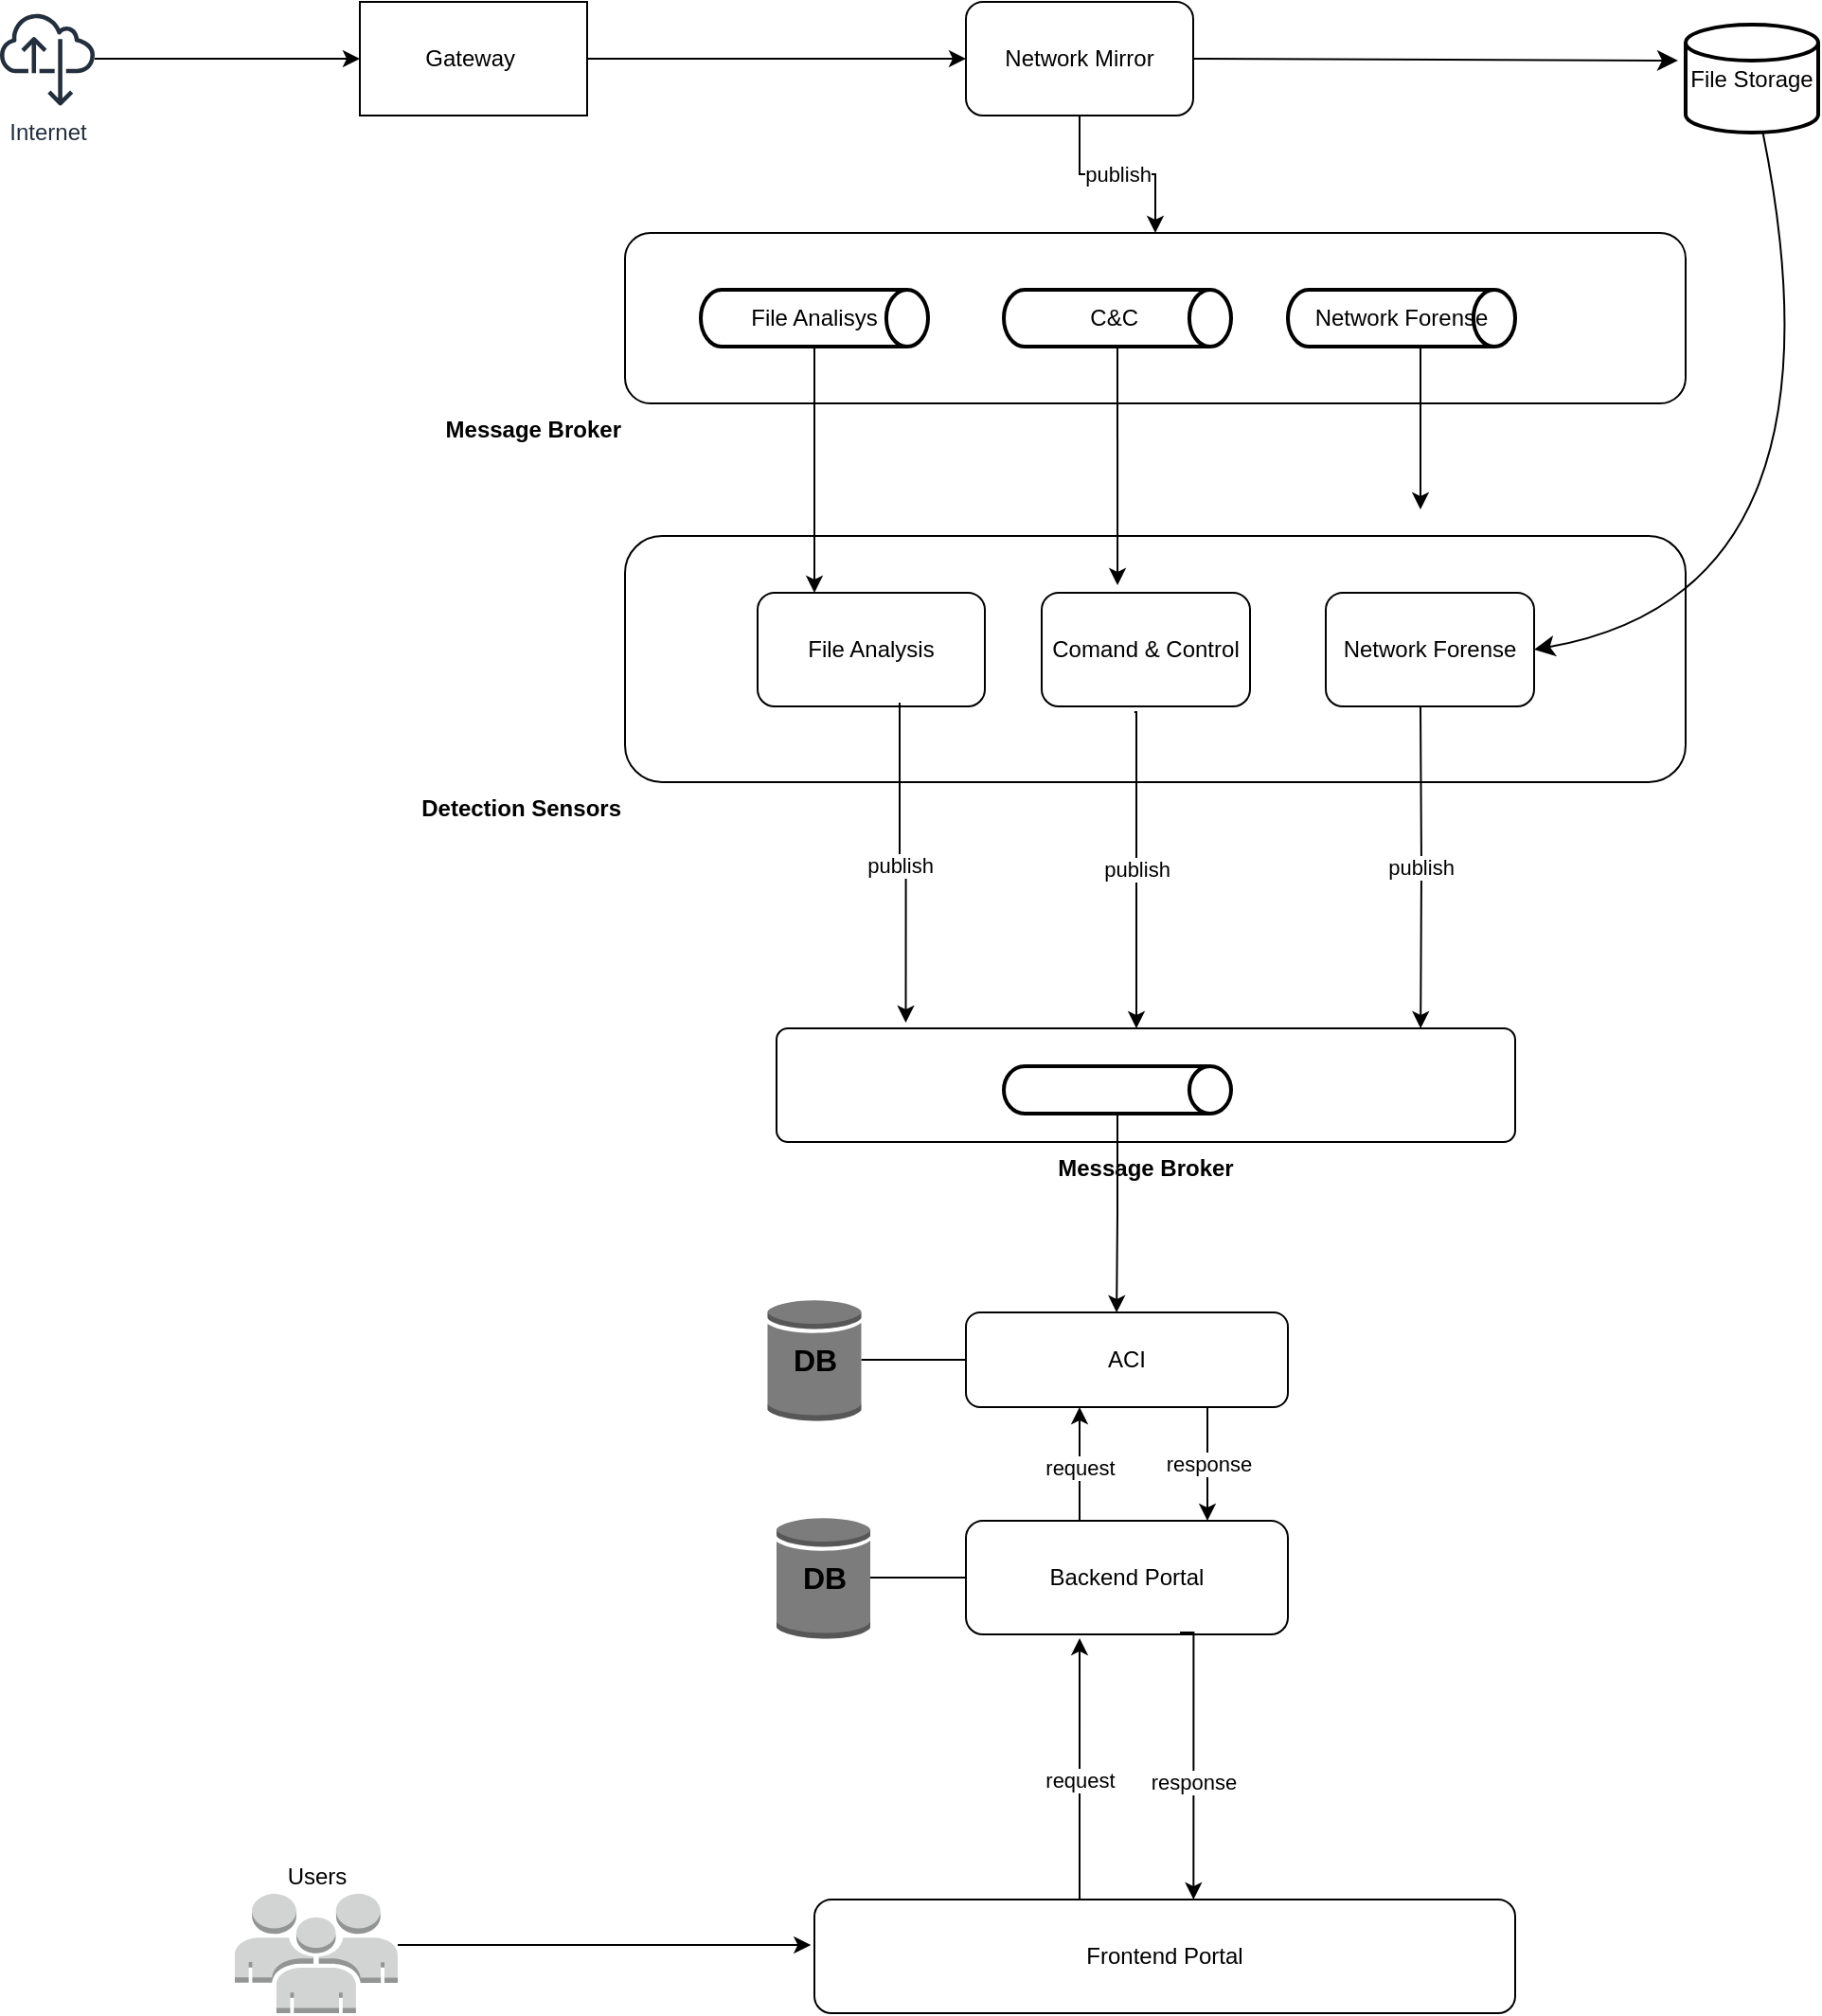 <mxfile version="26.1.1" pages="2">
  <diagram name="logical" id="a28eS1VH717H-jFmyvzE">
    <mxGraphModel dx="714" dy="424" grid="1" gridSize="10" guides="1" tooltips="1" connect="1" arrows="1" fold="1" page="1" pageScale="1" pageWidth="1654" pageHeight="1169" math="0" shadow="0">
      <root>
        <mxCell id="0" />
        <mxCell id="1" parent="0" />
        <mxCell id="hlD-h25UODXzc8JkNynH-4" style="edgeStyle=orthogonalEdgeStyle;rounded=0;orthogonalLoop=1;jettySize=auto;html=1;exitX=1;exitY=0.5;exitDx=0;exitDy=0;" parent="1" source="QOSQDGM2Vr5bahmL-OwR-1" target="QOSQDGM2Vr5bahmL-OwR-3" edge="1">
          <mxGeometry relative="1" as="geometry" />
        </mxCell>
        <mxCell id="QOSQDGM2Vr5bahmL-OwR-1" value="Gateway&amp;nbsp;" style="rounded=0;whiteSpace=wrap;html=1;" parent="1" vertex="1">
          <mxGeometry x="230" y="38" width="120" height="60" as="geometry" />
        </mxCell>
        <mxCell id="N1JyaEXGvSMu6KdcvLRS-1" style="edgeStyle=orthogonalEdgeStyle;rounded=0;orthogonalLoop=1;jettySize=auto;html=1;entryX=0;entryY=0.5;entryDx=0;entryDy=0;" parent="1" source="QOSQDGM2Vr5bahmL-OwR-2" target="QOSQDGM2Vr5bahmL-OwR-1" edge="1">
          <mxGeometry relative="1" as="geometry" />
        </mxCell>
        <mxCell id="QOSQDGM2Vr5bahmL-OwR-2" value="Internet" style="sketch=0;outlineConnect=0;fontColor=#232F3E;gradientColor=none;fillColor=#232F3D;strokeColor=none;dashed=0;verticalLabelPosition=bottom;verticalAlign=top;align=center;html=1;fontSize=12;fontStyle=0;aspect=fixed;pointerEvents=1;shape=mxgraph.aws4.internet_alt22;" parent="1" vertex="1">
          <mxGeometry x="40" y="43" width="50" height="50" as="geometry" />
        </mxCell>
        <mxCell id="hlD-h25UODXzc8JkNynH-5" value="publish" style="edgeStyle=orthogonalEdgeStyle;rounded=0;orthogonalLoop=1;jettySize=auto;html=1;exitX=0.5;exitY=1;exitDx=0;exitDy=0;" parent="1" source="QOSQDGM2Vr5bahmL-OwR-3" target="QOSQDGM2Vr5bahmL-OwR-8" edge="1">
          <mxGeometry relative="1" as="geometry" />
        </mxCell>
        <mxCell id="QOSQDGM2Vr5bahmL-OwR-3" value="Network Mirror" style="rounded=1;whiteSpace=wrap;html=1;" parent="1" vertex="1">
          <mxGeometry x="550" y="38" width="120" height="60" as="geometry" />
        </mxCell>
        <mxCell id="QOSQDGM2Vr5bahmL-OwR-8" value="Message Broker" style="rounded=1;whiteSpace=wrap;html=1;fillColor=none;labelPosition=left;verticalLabelPosition=bottom;align=right;verticalAlign=top;fontStyle=1;" parent="1" vertex="1">
          <mxGeometry x="370" y="160" width="560" height="90" as="geometry" />
        </mxCell>
        <mxCell id="QOSQDGM2Vr5bahmL-OwR-10" value="C&amp;amp;C&amp;nbsp;" style="strokeWidth=2;html=1;shape=mxgraph.flowchart.direct_data;whiteSpace=wrap;" parent="1" vertex="1">
          <mxGeometry x="570" y="190" width="120" height="30" as="geometry" />
        </mxCell>
        <mxCell id="QOSQDGM2Vr5bahmL-OwR-11" value="Network Forense" style="strokeWidth=2;html=1;shape=mxgraph.flowchart.direct_data;whiteSpace=wrap;" parent="1" vertex="1">
          <mxGeometry x="720" y="190" width="120" height="30" as="geometry" />
        </mxCell>
        <mxCell id="hlD-h25UODXzc8JkNynH-8" style="edgeStyle=orthogonalEdgeStyle;rounded=0;orthogonalLoop=1;jettySize=auto;html=1;exitX=0.5;exitY=1;exitDx=0;exitDy=0;exitPerimeter=0;entryX=0.25;entryY=0;entryDx=0;entryDy=0;" parent="1" source="QOSQDGM2Vr5bahmL-OwR-12" target="QOSQDGM2Vr5bahmL-OwR-18" edge="1">
          <mxGeometry relative="1" as="geometry" />
        </mxCell>
        <mxCell id="QOSQDGM2Vr5bahmL-OwR-12" value="File Analisys" style="strokeWidth=2;html=1;shape=mxgraph.flowchart.direct_data;whiteSpace=wrap;" parent="1" vertex="1">
          <mxGeometry x="410" y="190" width="120" height="30" as="geometry" />
        </mxCell>
        <mxCell id="QOSQDGM2Vr5bahmL-OwR-13" value="Users" style="outlineConnect=0;dashed=0;verticalLabelPosition=top;verticalAlign=bottom;align=center;shape=mxgraph.aws3.users;fillColor=#D2D3D3;gradientColor=none;html=1;labelPosition=center;" parent="1" vertex="1">
          <mxGeometry x="164" y="1037" width="86" height="63" as="geometry" />
        </mxCell>
        <mxCell id="QOSQDGM2Vr5bahmL-OwR-18" value="File Analysis" style="rounded=1;whiteSpace=wrap;html=1;fontStyle=0" parent="1" vertex="1">
          <mxGeometry x="440" y="350" width="120" height="60" as="geometry" />
        </mxCell>
        <mxCell id="QOSQDGM2Vr5bahmL-OwR-19" value="Comand &amp;amp; Control" style="rounded=1;whiteSpace=wrap;html=1;" parent="1" vertex="1">
          <mxGeometry x="590" y="350" width="110" height="60" as="geometry" />
        </mxCell>
        <mxCell id="QOSQDGM2Vr5bahmL-OwR-20" value="Network Forense" style="rounded=1;whiteSpace=wrap;html=1;" parent="1" vertex="1">
          <mxGeometry x="740" y="350" width="110" height="60" as="geometry" />
        </mxCell>
        <mxCell id="QOSQDGM2Vr5bahmL-OwR-23" value="&lt;b&gt;Message Broker&lt;/b&gt;" style="rounded=1;whiteSpace=wrap;html=1;fillColor=none;labelPosition=center;verticalLabelPosition=bottom;align=center;verticalAlign=top;arcSize=10;" parent="1" vertex="1">
          <mxGeometry x="450" y="580" width="390" height="60" as="geometry" />
        </mxCell>
        <mxCell id="QOSQDGM2Vr5bahmL-OwR-24" value="" style="strokeWidth=2;html=1;shape=mxgraph.flowchart.direct_data;whiteSpace=wrap;" parent="1" vertex="1">
          <mxGeometry x="570" y="600" width="120" height="25" as="geometry" />
        </mxCell>
        <mxCell id="QOSQDGM2Vr5bahmL-OwR-27" value="ACI" style="rounded=1;whiteSpace=wrap;html=1;" parent="1" vertex="1">
          <mxGeometry x="550" y="730" width="170" height="50" as="geometry" />
        </mxCell>
        <mxCell id="hlD-h25UODXzc8JkNynH-18" value="" style="edgeStyle=orthogonalEdgeStyle;rounded=0;orthogonalLoop=1;jettySize=auto;html=1;entryX=0.25;entryY=1;entryDx=0;entryDy=0;endArrow=none;startFill=1;startArrow=classic;" parent="1" edge="1">
          <mxGeometry relative="1" as="geometry">
            <Array as="points">
              <mxPoint x="677.5" y="780" />
            </Array>
            <mxPoint x="677.5" y="840" as="sourcePoint" />
            <mxPoint x="650" y="780" as="targetPoint" />
          </mxGeometry>
        </mxCell>
        <mxCell id="hlD-h25UODXzc8JkNynH-21" value="response" style="edgeLabel;html=1;align=center;verticalAlign=middle;resizable=0;points=[];" parent="hlD-h25UODXzc8JkNynH-18" vertex="1" connectable="0">
          <mxGeometry x="-0.451" relative="1" as="geometry">
            <mxPoint y="-6" as="offset" />
          </mxGeometry>
        </mxCell>
        <mxCell id="QOSQDGM2Vr5bahmL-OwR-28" value="Backend Portal" style="rounded=1;whiteSpace=wrap;html=1;" parent="1" vertex="1">
          <mxGeometry x="550" y="840" width="170" height="60" as="geometry" />
        </mxCell>
        <mxCell id="QOSQDGM2Vr5bahmL-OwR-36" value="publish" style="edgeStyle=orthogonalEdgeStyle;rounded=0;orthogonalLoop=1;jettySize=auto;html=1;exitX=0.445;exitY=1.05;exitDx=0;exitDy=0;exitPerimeter=0;" parent="1" source="QOSQDGM2Vr5bahmL-OwR-19" edge="1">
          <mxGeometry relative="1" as="geometry">
            <mxPoint x="640" y="580" as="targetPoint" />
            <Array as="points">
              <mxPoint x="640" y="413" />
            </Array>
            <mxPoint x="690" y="450" as="sourcePoint" />
          </mxGeometry>
        </mxCell>
        <mxCell id="QOSQDGM2Vr5bahmL-OwR-37" value="publish" style="edgeStyle=orthogonalEdgeStyle;rounded=0;orthogonalLoop=1;jettySize=auto;html=1;exitX=0.625;exitY=0.967;exitDx=0;exitDy=0;entryX=0.175;entryY=-0.05;entryDx=0;entryDy=0;entryPerimeter=0;exitPerimeter=0;" parent="1" source="QOSQDGM2Vr5bahmL-OwR-18" target="QOSQDGM2Vr5bahmL-OwR-23" edge="1">
          <mxGeometry relative="1" as="geometry">
            <mxPoint x="520" y="370" as="sourcePoint" />
            <mxPoint x="520" y="529.98" as="targetPoint" />
          </mxGeometry>
        </mxCell>
        <mxCell id="QOSQDGM2Vr5bahmL-OwR-38" value="publish" style="edgeStyle=orthogonalEdgeStyle;rounded=0;orthogonalLoop=1;jettySize=auto;html=1;entryX=0.872;entryY=0;entryDx=0;entryDy=0;entryPerimeter=0;" parent="1" target="QOSQDGM2Vr5bahmL-OwR-23" edge="1">
          <mxGeometry relative="1" as="geometry">
            <mxPoint x="790" y="410" as="sourcePoint" />
            <mxPoint x="790.26" y="558.02" as="targetPoint" />
          </mxGeometry>
        </mxCell>
        <mxCell id="hlD-h25UODXzc8JkNynH-9" style="edgeStyle=orthogonalEdgeStyle;rounded=0;orthogonalLoop=1;jettySize=auto;html=1;exitX=0.5;exitY=1;exitDx=0;exitDy=0;exitPerimeter=0;entryX=0.364;entryY=-0.067;entryDx=0;entryDy=0;entryPerimeter=0;" parent="1" source="QOSQDGM2Vr5bahmL-OwR-10" target="QOSQDGM2Vr5bahmL-OwR-19" edge="1">
          <mxGeometry relative="1" as="geometry" />
        </mxCell>
        <mxCell id="hlD-h25UODXzc8JkNynH-13" style="edgeStyle=orthogonalEdgeStyle;rounded=0;orthogonalLoop=1;jettySize=auto;html=1;entryX=0.468;entryY=0;entryDx=0;entryDy=0;entryPerimeter=0;" parent="1" source="QOSQDGM2Vr5bahmL-OwR-24" target="QOSQDGM2Vr5bahmL-OwR-27" edge="1">
          <mxGeometry relative="1" as="geometry" />
        </mxCell>
        <mxCell id="hlD-h25UODXzc8JkNynH-16" style="edgeStyle=orthogonalEdgeStyle;rounded=0;orthogonalLoop=1;jettySize=auto;html=1;entryX=0;entryY=0.5;entryDx=0;entryDy=0;endArrow=none;startFill=0;" parent="1" source="hlD-h25UODXzc8JkNynH-14" target="QOSQDGM2Vr5bahmL-OwR-27" edge="1">
          <mxGeometry relative="1" as="geometry" />
        </mxCell>
        <mxCell id="hlD-h25UODXzc8JkNynH-14" value="DB" style="outlineConnect=0;dashed=0;verticalLabelPosition=middle;verticalAlign=middle;align=center;html=1;shape=mxgraph.aws3.generic_database;fillColor=#7D7C7C;gradientColor=none;fontSize=16;fontStyle=1;labelPosition=center;" parent="1" vertex="1">
          <mxGeometry x="445.25" y="722.75" width="49.5" height="64.5" as="geometry" />
        </mxCell>
        <mxCell id="hlD-h25UODXzc8JkNynH-17" value="" style="edgeStyle=orthogonalEdgeStyle;rounded=0;orthogonalLoop=1;jettySize=auto;html=1;" parent="1" source="QOSQDGM2Vr5bahmL-OwR-28" target="QOSQDGM2Vr5bahmL-OwR-27" edge="1">
          <mxGeometry relative="1" as="geometry">
            <Array as="points">
              <mxPoint x="610" y="820" />
              <mxPoint x="610" y="820" />
            </Array>
          </mxGeometry>
        </mxCell>
        <mxCell id="hlD-h25UODXzc8JkNynH-22" value="request" style="edgeLabel;html=1;align=center;verticalAlign=middle;resizable=0;points=[];" parent="hlD-h25UODXzc8JkNynH-17" vertex="1" connectable="0">
          <mxGeometry x="-0.067" relative="1" as="geometry">
            <mxPoint as="offset" />
          </mxGeometry>
        </mxCell>
        <mxCell id="hlD-h25UODXzc8JkNynH-23" style="edgeStyle=orthogonalEdgeStyle;rounded=0;orthogonalLoop=1;jettySize=auto;html=1;entryX=-0.005;entryY=0.4;entryDx=0;entryDy=0;entryPerimeter=0;" parent="1" source="QOSQDGM2Vr5bahmL-OwR-13" target="QOSQDGM2Vr5bahmL-OwR-30" edge="1">
          <mxGeometry relative="1" as="geometry">
            <Array as="points">
              <mxPoint x="310" y="1064" />
              <mxPoint x="310" y="1064" />
            </Array>
          </mxGeometry>
        </mxCell>
        <mxCell id="N1JyaEXGvSMu6KdcvLRS-2" style="edgeStyle=orthogonalEdgeStyle;rounded=0;orthogonalLoop=1;jettySize=auto;html=1;endArrow=none;startFill=0;entryX=0;entryY=0.5;entryDx=0;entryDy=0;" parent="1" source="N1JyaEXGvSMu6KdcvLRS-3" target="QOSQDGM2Vr5bahmL-OwR-28" edge="1">
          <mxGeometry relative="1" as="geometry">
            <mxPoint x="540" y="860" as="targetPoint" />
          </mxGeometry>
        </mxCell>
        <mxCell id="N1JyaEXGvSMu6KdcvLRS-3" value="DB" style="outlineConnect=0;dashed=0;verticalLabelPosition=middle;verticalAlign=middle;align=center;html=1;shape=mxgraph.aws3.generic_database;fillColor=#7D7C7C;gradientColor=none;labelPosition=center;fontSize=16;fontStyle=1" parent="1" vertex="1">
          <mxGeometry x="450" y="837.75" width="49.5" height="64.5" as="geometry" />
        </mxCell>
        <mxCell id="N1JyaEXGvSMu6KdcvLRS-4" style="edgeStyle=orthogonalEdgeStyle;rounded=0;orthogonalLoop=1;jettySize=auto;html=1;exitX=0.5;exitY=1;exitDx=0;exitDy=0;exitPerimeter=0;entryX=0.364;entryY=-0.067;entryDx=0;entryDy=0;entryPerimeter=0;" parent="1" edge="1">
          <mxGeometry relative="1" as="geometry">
            <mxPoint x="790" y="220" as="sourcePoint" />
            <mxPoint x="790" y="306" as="targetPoint" />
          </mxGeometry>
        </mxCell>
        <mxCell id="N1JyaEXGvSMu6KdcvLRS-5" value="" style="edgeStyle=orthogonalEdgeStyle;rounded=0;orthogonalLoop=1;jettySize=auto;html=1;" parent="1" target="QOSQDGM2Vr5bahmL-OwR-30" edge="1">
          <mxGeometry relative="1" as="geometry">
            <mxPoint x="610" y="1040" as="sourcePoint" />
            <mxPoint x="607.5" y="990" as="targetPoint" />
            <Array as="points">
              <mxPoint x="607.5" y="1050" />
              <mxPoint x="607.5" y="1001" />
            </Array>
          </mxGeometry>
        </mxCell>
        <mxCell id="QOSQDGM2Vr5bahmL-OwR-30" value="Frontend Portal" style="rounded=1;whiteSpace=wrap;html=1;" parent="1" vertex="1">
          <mxGeometry x="470" y="1040" width="370" height="60" as="geometry" />
        </mxCell>
        <mxCell id="N1JyaEXGvSMu6KdcvLRS-6" style="edgeStyle=orthogonalEdgeStyle;rounded=0;orthogonalLoop=1;jettySize=auto;html=1;entryX=0.353;entryY=1.033;entryDx=0;entryDy=0;entryPerimeter=0;" parent="1" source="QOSQDGM2Vr5bahmL-OwR-30" target="QOSQDGM2Vr5bahmL-OwR-28" edge="1">
          <mxGeometry relative="1" as="geometry">
            <Array as="points">
              <mxPoint x="610" y="1000" />
              <mxPoint x="610" y="1000" />
            </Array>
            <mxPoint x="609.625" y="993.84" as="targetPoint" />
          </mxGeometry>
        </mxCell>
        <mxCell id="N1JyaEXGvSMu6KdcvLRS-9" value="request" style="edgeLabel;html=1;align=center;verticalAlign=middle;resizable=0;points=[];" parent="N1JyaEXGvSMu6KdcvLRS-6" vertex="1" connectable="0">
          <mxGeometry x="-0.09" relative="1" as="geometry">
            <mxPoint as="offset" />
          </mxGeometry>
        </mxCell>
        <mxCell id="N1JyaEXGvSMu6KdcvLRS-8" style="edgeStyle=orthogonalEdgeStyle;rounded=0;orthogonalLoop=1;jettySize=auto;html=1;entryX=0.541;entryY=0;entryDx=0;entryDy=0;entryPerimeter=0;exitX=0.665;exitY=0.983;exitDx=0;exitDy=0;exitPerimeter=0;" parent="1" source="QOSQDGM2Vr5bahmL-OwR-28" target="QOSQDGM2Vr5bahmL-OwR-30" edge="1">
          <mxGeometry relative="1" as="geometry">
            <Array as="points">
              <mxPoint x="670" y="899" />
            </Array>
            <mxPoint x="670" y="990" as="sourcePoint" />
          </mxGeometry>
        </mxCell>
        <mxCell id="N1JyaEXGvSMu6KdcvLRS-10" value="response" style="edgeLabel;html=1;align=center;verticalAlign=middle;resizable=0;points=[];" parent="N1JyaEXGvSMu6KdcvLRS-8" vertex="1" connectable="0">
          <mxGeometry x="0.16" relative="1" as="geometry">
            <mxPoint as="offset" />
          </mxGeometry>
        </mxCell>
        <mxCell id="CgOhIB995XVI0FI_Uq9t-4" style="edgeStyle=none;curved=1;rounded=0;orthogonalLoop=1;jettySize=auto;html=1;entryX=1;entryY=0.5;entryDx=0;entryDy=0;fontSize=12;startSize=8;endSize=8;" parent="1" source="CgOhIB995XVI0FI_Uq9t-2" target="QOSQDGM2Vr5bahmL-OwR-20" edge="1">
          <mxGeometry relative="1" as="geometry">
            <Array as="points">
              <mxPoint x="1020" y="350" />
            </Array>
          </mxGeometry>
        </mxCell>
        <mxCell id="CgOhIB995XVI0FI_Uq9t-2" value="File Storage" style="strokeWidth=2;html=1;shape=mxgraph.flowchart.database;whiteSpace=wrap;" parent="1" vertex="1">
          <mxGeometry x="930" y="50" width="70" height="57" as="geometry" />
        </mxCell>
        <mxCell id="CgOhIB995XVI0FI_Uq9t-3" style="edgeStyle=none;curved=1;rounded=0;orthogonalLoop=1;jettySize=auto;html=1;exitX=1;exitY=0.5;exitDx=0;exitDy=0;entryX=-0.057;entryY=0.333;entryDx=0;entryDy=0;entryPerimeter=0;fontSize=12;startSize=8;endSize=8;" parent="1" source="QOSQDGM2Vr5bahmL-OwR-3" target="CgOhIB995XVI0FI_Uq9t-2" edge="1">
          <mxGeometry relative="1" as="geometry" />
        </mxCell>
        <mxCell id="2Xc4dj0dTMiZn6rH0uHL-1" value="Detection Sensors" style="rounded=1;whiteSpace=wrap;html=1;fillColor=none;labelPosition=left;verticalLabelPosition=bottom;align=right;verticalAlign=top;fontStyle=1;" parent="1" vertex="1">
          <mxGeometry x="370" y="320" width="560" height="130" as="geometry" />
        </mxCell>
      </root>
    </mxGraphModel>
  </diagram>
  <diagram id="Z7bgDDkQMDf8QLlb8JFn" name="physical">
    <mxGraphModel dx="2597" dy="1744" grid="0" gridSize="10" guides="1" tooltips="1" connect="1" arrows="1" fold="1" page="0" pageScale="1" pageWidth="1654" pageHeight="1169" math="0" shadow="0">
      <root>
        <mxCell id="0" />
        <mxCell id="1" parent="0" />
        <mxCell id="FTCP2H_QkPKJNNPyXK-4-40" value="" style="rounded=1;arcSize=10;dashed=1;strokeColor=#F59D56;fillColor=none;gradientColor=none;dashPattern=8 4;strokeWidth=2;" parent="1" vertex="1">
          <mxGeometry x="448" y="-190" width="126" height="122" as="geometry" />
        </mxCell>
        <mxCell id="bMrcSnrjAP0GC5gMyjKL-6" style="edgeStyle=none;curved=1;rounded=0;orthogonalLoop=1;jettySize=auto;html=1;fontSize=12;startSize=8;endSize=8;" edge="1" parent="1" source="FTCP2H_QkPKJNNPyXK-4-2" target="bMrcSnrjAP0GC5gMyjKL-4">
          <mxGeometry relative="1" as="geometry">
            <mxPoint x="-515" y="-231" as="targetPoint" />
          </mxGeometry>
        </mxCell>
        <mxCell id="FTCP2H_QkPKJNNPyXK-4-2" value="code commit" style="outlineConnect=0;dashed=0;verticalLabelPosition=bottom;verticalAlign=top;align=center;html=1;shape=mxgraph.aws3.codecommit;fillColor=#fa6800;fontColor=#000000;strokeColor=#C73500;fontStyle=0" parent="1" vertex="1">
          <mxGeometry x="-556.25" y="-197" width="76.5" height="93" as="geometry" />
        </mxCell>
        <mxCell id="FTCP2H_QkPKJNNPyXK-4-3" value="" style="outlineConnect=0;dashed=0;verticalLabelPosition=bottom;verticalAlign=top;align=center;html=1;shape=mxgraph.aws3.codepipeline;fillColor=#759C3E;gradientColor=none;" parent="1" vertex="1">
          <mxGeometry x="-1257" y="1248" width="67.5" height="81" as="geometry" />
        </mxCell>
        <mxCell id="bbQqTJrQ85McDsHy6vod-8" style="edgeStyle=none;curved=1;rounded=0;orthogonalLoop=1;jettySize=auto;html=1;exitX=1;exitY=0.25;exitDx=0;exitDy=0;fontSize=12;startSize=8;endSize=8;entryX=0.018;entryY=0.464;entryDx=0;entryDy=0;entryPerimeter=0;" parent="1" target="FTCP2H_QkPKJNNPyXK-4-43" edge="1">
          <mxGeometry relative="1" as="geometry">
            <mxPoint x="187" y="-504" as="targetPoint" />
            <mxPoint x="25" y="-504" as="sourcePoint" />
          </mxGeometry>
        </mxCell>
        <mxCell id="FTCP2H_QkPKJNNPyXK-4-14" value="Auto Scaling group" style="points=[[0,0],[0.25,0],[0.5,0],[0.75,0],[1,0],[1,0.25],[1,0.5],[1,0.75],[1,1],[0.75,1],[0.5,1],[0.25,1],[0,1],[0,0.75],[0,0.5],[0,0.25]];outlineConnect=0;gradientColor=none;html=1;whiteSpace=wrap;fontSize=10;fontStyle=0;container=1;pointerEvents=0;collapsible=0;recursiveResize=0;shape=mxgraph.aws4.groupCenter;grIcon=mxgraph.aws4.group_auto_scaling_group;grStroke=1;strokeColor=#D86613;fillColor=none;verticalAlign=top;align=center;fontColor=#D86613;dashed=1;spacingTop=25;" parent="1" vertex="1">
          <mxGeometry x="-128" y="-556" width="177" height="152" as="geometry" />
        </mxCell>
        <mxCell id="bMrcSnrjAP0GC5gMyjKL-18" value="EC2 C&amp;amp;C Sensor" style="points=[[0,0],[0.25,0],[0.5,0],[0.75,0],[1,0],[1,0.25],[1,0.5],[1,0.75],[1,1],[0.75,1],[0.5,1],[0.25,1],[0,1],[0,0.75],[0,0.5],[0,0.25]];outlineConnect=0;gradientColor=none;html=1;whiteSpace=wrap;fontSize=9;fontStyle=1;container=1;pointerEvents=0;collapsible=0;recursiveResize=0;shape=mxgraph.aws4.group;grIcon=mxgraph.aws4.group_ec2_instance_contents;strokeColor=#D86613;fillColor=none;verticalAlign=top;align=left;spacingLeft=30;fontColor=#D86613;dashed=0;" vertex="1" parent="FTCP2H_QkPKJNNPyXK-4-14">
          <mxGeometry x="28" y="51" width="127.25" height="89" as="geometry" />
        </mxCell>
        <mxCell id="bMrcSnrjAP0GC5gMyjKL-19" value="" style="sketch=0;points=[[0,0,0],[0.25,0,0],[0.5,0,0],[0.75,0,0],[1,0,0],[0,1,0],[0.25,1,0],[0.5,1,0],[0.75,1,0],[1,1,0],[0,0.25,0],[0,0.5,0],[0,0.75,0],[1,0.25,0],[1,0.5,0],[1,0.75,0]];outlineConnect=0;fontColor=#232F3E;fillColor=#ED7100;strokeColor=#ffffff;dashed=0;verticalLabelPosition=bottom;verticalAlign=top;align=center;html=1;fontSize=12;fontStyle=0;shape=mxgraph.aws4.resourceIcon;resIcon=mxgraph.aws4.ec2;direction=south;" vertex="1" parent="bMrcSnrjAP0GC5gMyjKL-18">
          <mxGeometry x="76" y="49.5" width="34" height="24" as="geometry" />
        </mxCell>
        <mxCell id="bMrcSnrjAP0GC5gMyjKL-20" value="Container" style="sketch=0;outlineConnect=0;fontColor=#FF8000;gradientColor=none;fillColor=#ED7100;strokeColor=none;dashed=0;verticalLabelPosition=bottom;verticalAlign=top;align=center;html=1;fontSize=10;fontStyle=1;pointerEvents=1;shape=mxgraph.aws4.container_2;aspect=fixed;" vertex="1" parent="bMrcSnrjAP0GC5gMyjKL-18">
          <mxGeometry x="26" y="50.5" width="35.61" height="23" as="geometry" />
        </mxCell>
        <mxCell id="FTCP2H_QkPKJNNPyXK-4-26" value="Auto Scaling group" style="points=[[0,0],[0.25,0],[0.5,0],[0.75,0],[1,0],[1,0.25],[1,0.5],[1,0.75],[1,1],[0.75,1],[0.5,1],[0.25,1],[0,1],[0,0.75],[0,0.5],[0,0.25]];outlineConnect=0;gradientColor=none;html=1;whiteSpace=wrap;fontSize=10;fontStyle=0;container=1;pointerEvents=0;collapsible=0;recursiveResize=0;shape=mxgraph.aws4.groupCenter;grIcon=mxgraph.aws4.group_auto_scaling_group;grStroke=1;strokeColor=#D86613;fillColor=none;verticalAlign=top;align=center;fontColor=#D86613;dashed=1;spacingTop=25;" parent="1" vertex="1">
          <mxGeometry x="-128" y="-386" width="153" height="152" as="geometry" />
        </mxCell>
        <mxCell id="FTCP2H_QkPKJNNPyXK-4-27" value="EC2 Network Forensics Sensor" style="points=[[0,0],[0.25,0],[0.5,0],[0.75,0],[1,0],[1,0.25],[1,0.5],[1,0.75],[1,1],[0.75,1],[0.5,1],[0.25,1],[0,1],[0,0.75],[0,0.5],[0,0.25]];outlineConnect=0;gradientColor=none;html=1;whiteSpace=wrap;fontSize=9;fontStyle=1;container=1;pointerEvents=0;collapsible=0;recursiveResize=0;shape=mxgraph.aws4.group;grIcon=mxgraph.aws4.group_ec2_instance_contents;strokeColor=#D86613;fillColor=none;verticalAlign=top;align=left;spacingLeft=30;fontColor=#D86613;dashed=0;" parent="FTCP2H_QkPKJNNPyXK-4-26" vertex="1">
          <mxGeometry x="15" y="52" width="127.25" height="89" as="geometry" />
        </mxCell>
        <mxCell id="FTCP2H_QkPKJNNPyXK-4-28" value="" style="sketch=0;points=[[0,0,0],[0.25,0,0],[0.5,0,0],[0.75,0,0],[1,0,0],[0,1,0],[0.25,1,0],[0.5,1,0],[0.75,1,0],[1,1,0],[0,0.25,0],[0,0.5,0],[0,0.75,0],[1,0.25,0],[1,0.5,0],[1,0.75,0]];outlineConnect=0;fontColor=#232F3E;fillColor=#ED7100;strokeColor=#ffffff;dashed=0;verticalLabelPosition=bottom;verticalAlign=top;align=center;html=1;fontSize=12;fontStyle=0;shape=mxgraph.aws4.resourceIcon;resIcon=mxgraph.aws4.ec2;direction=south;" parent="FTCP2H_QkPKJNNPyXK-4-27" vertex="1">
          <mxGeometry x="79.25" y="33" width="34" height="24" as="geometry" />
        </mxCell>
        <mxCell id="FTCP2H_QkPKJNNPyXK-4-29" value="" style="sketch=0;outlineConnect=0;fontColor=#232F3E;gradientColor=none;fillColor=#ED7100;strokeColor=none;dashed=0;verticalLabelPosition=bottom;verticalAlign=top;align=center;html=1;fontSize=12;fontStyle=0;pointerEvents=1;shape=mxgraph.aws4.container_2;aspect=fixed;" parent="FTCP2H_QkPKJNNPyXK-4-27" vertex="1">
          <mxGeometry x="27.25" y="33" width="35.61" height="23" as="geometry" />
        </mxCell>
        <mxCell id="bbQqTJrQ85McDsHy6vod-7" style="edgeStyle=none;curved=0;rounded=0;orthogonalLoop=1;jettySize=auto;html=1;exitX=1.007;exitY=0.697;exitDx=0;exitDy=0;fontSize=12;startSize=8;endSize=8;exitPerimeter=0;entryX=0.184;entryY=0.042;entryDx=0;entryDy=0;entryPerimeter=0;" parent="1" source="FTCP2H_QkPKJNNPyXK-4-30" target="FTCP2H_QkPKJNNPyXK-4-43" edge="1">
          <mxGeometry relative="1" as="geometry">
            <mxPoint x="170" y="-582" as="targetPoint" />
            <Array as="points">
              <mxPoint x="206" y="-626" />
            </Array>
          </mxGeometry>
        </mxCell>
        <mxCell id="FTCP2H_QkPKJNNPyXK-4-30" value="Auto Scaling group" style="points=[[0,0],[0.25,0],[0.5,0],[0.75,0],[1,0],[1,0.25],[1,0.5],[1,0.75],[1,1],[0.75,1],[0.5,1],[0.25,1],[0,1],[0,0.75],[0,0.5],[0,0.25]];outlineConnect=0;gradientColor=none;html=1;whiteSpace=wrap;fontSize=10;fontStyle=0;container=1;pointerEvents=0;collapsible=0;recursiveResize=0;shape=mxgraph.aws4.groupCenter;grIcon=mxgraph.aws4.group_auto_scaling_group;grStroke=1;strokeColor=#D86613;fillColor=none;verticalAlign=top;align=center;fontColor=#D86613;dashed=1;spacingTop=25;" parent="1" vertex="1">
          <mxGeometry x="-128" y="-734" width="177" height="152" as="geometry" />
        </mxCell>
        <mxCell id="FTCP2H_QkPKJNNPyXK-4-31" value="EC2 File Analysis Sensor" style="points=[[0,0],[0.25,0],[0.5,0],[0.75,0],[1,0],[1,0.25],[1,0.5],[1,0.75],[1,1],[0.75,1],[0.5,1],[0.25,1],[0,1],[0,0.75],[0,0.5],[0,0.25]];outlineConnect=0;gradientColor=none;html=1;whiteSpace=wrap;fontSize=9;fontStyle=1;container=1;pointerEvents=0;collapsible=0;recursiveResize=0;shape=mxgraph.aws4.group;grIcon=mxgraph.aws4.group_ec2_instance_contents;strokeColor=#D86613;fillColor=none;verticalAlign=top;align=left;spacingLeft=30;fontColor=#D86613;dashed=0;" parent="FTCP2H_QkPKJNNPyXK-4-30" vertex="1">
          <mxGeometry x="5" y="52" width="168" height="92" as="geometry" />
        </mxCell>
        <mxCell id="FTCP2H_QkPKJNNPyXK-4-32" value="" style="sketch=0;points=[[0,0,0],[0.25,0,0],[0.5,0,0],[0.75,0,0],[1,0,0],[0,1,0],[0.25,1,0],[0.5,1,0],[0.75,1,0],[1,1,0],[0,0.25,0],[0,0.5,0],[0,0.75,0],[1,0.25,0],[1,0.5,0],[1,0.75,0]];outlineConnect=0;fontColor=#232F3E;fillColor=#ED7100;strokeColor=#ffffff;dashed=0;verticalLabelPosition=bottom;verticalAlign=top;align=center;html=1;fontSize=12;fontStyle=0;shape=mxgraph.aws4.resourceIcon;resIcon=mxgraph.aws4.ec2;direction=south;" parent="FTCP2H_QkPKJNNPyXK-4-31" vertex="1">
          <mxGeometry x="79.25" y="33" width="34" height="24" as="geometry" />
        </mxCell>
        <mxCell id="FTCP2H_QkPKJNNPyXK-4-33" value="" style="sketch=0;outlineConnect=0;fontColor=#232F3E;gradientColor=none;fillColor=#ED7100;strokeColor=none;dashed=0;verticalLabelPosition=bottom;verticalAlign=top;align=center;html=1;fontSize=12;fontStyle=0;pointerEvents=1;shape=mxgraph.aws4.container_2;aspect=fixed;" parent="FTCP2H_QkPKJNNPyXK-4-31" vertex="1">
          <mxGeometry x="27.25" y="33" width="35.61" height="23" as="geometry" />
        </mxCell>
        <mxCell id="FTCP2H_QkPKJNNPyXK-4-36" value="" style="sketch=0;outlineConnect=0;fillColor=#fa6800;strokeColor=#C73500;dashed=0;verticalLabelPosition=bottom;verticalAlign=top;align=center;html=1;fontSize=12;fontStyle=0;aspect=fixed;pointerEvents=1;shape=mxgraph.aws4.rds_postgresql_instance;fontColor=#000000;" parent="1" vertex="1">
          <mxGeometry x="472" y="-173" width="78" height="78" as="geometry" />
        </mxCell>
        <mxCell id="bbQqTJrQ85McDsHy6vod-6" style="edgeStyle=none;curved=0;rounded=0;orthogonalLoop=1;jettySize=auto;html=1;fontSize=12;startSize=8;endSize=8;" parent="1" target="FTCP2H_QkPKJNNPyXK-4-30" edge="1">
          <mxGeometry relative="1" as="geometry">
            <mxPoint x="67" y="-675" as="targetPoint" />
            <mxPoint x="220" y="-538" as="sourcePoint" />
            <Array as="points">
              <mxPoint x="220" y="-658" />
            </Array>
          </mxGeometry>
        </mxCell>
        <mxCell id="bbQqTJrQ85McDsHy6vod-9" style="edgeStyle=none;curved=1;rounded=0;orthogonalLoop=1;jettySize=auto;html=1;fontSize=12;startSize=8;endSize=8;exitX=0.005;exitY=0.769;exitDx=0;exitDy=0;exitPerimeter=0;" parent="1" source="FTCP2H_QkPKJNNPyXK-4-43" target="FTCP2H_QkPKJNNPyXK-4-14" edge="1">
          <mxGeometry relative="1" as="geometry">
            <mxPoint x="194" y="-474" as="sourcePoint" />
            <mxPoint x="33" y="-480" as="targetPoint" />
          </mxGeometry>
        </mxCell>
        <mxCell id="bbQqTJrQ85McDsHy6vod-10" style="edgeStyle=none;curved=0;rounded=0;orthogonalLoop=1;jettySize=auto;html=1;fontSize=12;startSize=8;endSize=8;" parent="1" source="FTCP2H_QkPKJNNPyXK-4-43" edge="1">
          <mxGeometry relative="1" as="geometry">
            <mxPoint x="31" y="-329" as="targetPoint" />
            <mxPoint x="217" y="-458" as="sourcePoint" />
            <Array as="points">
              <mxPoint x="231" y="-329" />
            </Array>
          </mxGeometry>
        </mxCell>
        <mxCell id="FTCP2H_QkPKJNNPyXK-4-43" value="" style="sketch=0;outlineConnect=0;fontColor=#232F3E;gradientColor=none;fillColor=#E7157B;strokeColor=none;dashed=0;verticalLabelPosition=bottom;verticalAlign=top;align=center;html=1;fontSize=12;fontStyle=0;aspect=fixed;pointerEvents=1;shape=mxgraph.aws4.mq_broker;" parent="1" vertex="1">
          <mxGeometry x="191.63" y="-533" width="78" height="69" as="geometry" />
        </mxCell>
        <mxCell id="FTCP2H_QkPKJNNPyXK-4-44" value="Amazon S3" style="sketch=0;outlineConnect=0;fontColor=#FF8000;gradientColor=none;strokeColor=#ffffff;fillColor=#FF8000;dashed=0;verticalLabelPosition=middle;verticalAlign=bottom;align=center;html=1;whiteSpace=wrap;fontSize=12;fontStyle=1;spacing=3;shape=mxgraph.aws4.productIcon;prIcon=mxgraph.aws4.s3;" parent="1" vertex="1">
          <mxGeometry x="494" y="-928.5" width="80" height="100" as="geometry" />
        </mxCell>
        <mxCell id="bMrcSnrjAP0GC5gMyjKL-9" style="edgeStyle=none;curved=1;rounded=0;orthogonalLoop=1;jettySize=auto;html=1;fontSize=12;startSize=8;endSize=8;entryX=0.5;entryY=1;entryDx=0;entryDy=0;entryPerimeter=0;" edge="1" parent="1" source="FTCP2H_QkPKJNNPyXK-4-47" target="FTCP2H_QkPKJNNPyXK-4-48">
          <mxGeometry relative="1" as="geometry">
            <mxPoint x="-687" y="-450" as="targetPoint" />
          </mxGeometry>
        </mxCell>
        <mxCell id="bMrcSnrjAP0GC5gMyjKL-16" style="edgeStyle=none;curved=1;rounded=0;orthogonalLoop=1;jettySize=auto;html=1;fontSize=12;startSize=8;endSize=8;dashed=1;" edge="1" parent="1" source="FTCP2H_QkPKJNNPyXK-4-47" target="bMrcSnrjAP0GC5gMyjKL-20">
          <mxGeometry relative="1" as="geometry">
            <mxPoint x="-343" y="-445.268" as="targetPoint" />
          </mxGeometry>
        </mxCell>
        <mxCell id="FTCP2H_QkPKJNNPyXK-4-47" value="Amazon ECS" style="sketch=0;outlineConnect=0;fontColor=#FF8000;gradientColor=none;strokeColor=#ffffff;fillColor=#FF8000;dashed=0;verticalLabelPosition=middle;verticalAlign=middle;align=right;html=1;whiteSpace=wrap;fontSize=12;fontStyle=1;spacing=3;shape=mxgraph.aws4.productIcon;prIcon=mxgraph.aws4.ecs;labelPosition=left;" parent="1" vertex="1">
          <mxGeometry x="-556.25" y="-496" width="80" height="100" as="geometry" />
        </mxCell>
        <mxCell id="FTCP2H_QkPKJNNPyXK-4-48" value="Amazon ECR" style="outlineConnect=0;dashed=0;verticalLabelPosition=middle;verticalAlign=middle;align=left;html=1;shape=mxgraph.aws3.ecr;fillColor=#F58534;gradientColor=none;fontColor=#FF8000;fontStyle=1;fontSize=14;labelPosition=right;" parent="1" vertex="1">
          <mxGeometry x="-551.5" y="-688" width="69" height="72" as="geometry" />
        </mxCell>
        <mxCell id="bbQqTJrQ85McDsHy6vod-13" style="edgeStyle=none;curved=1;rounded=0;orthogonalLoop=1;jettySize=auto;html=1;exitX=1;exitY=0.5;exitDx=0;exitDy=0;entryX=0;entryY=0.5;entryDx=0;entryDy=0;fontSize=12;startSize=8;endSize=8;" parent="1" source="FTCP2H_QkPKJNNPyXK-4-49" target="FTCP2H_QkPKJNNPyXK-4-40" edge="1">
          <mxGeometry relative="1" as="geometry" />
        </mxCell>
        <mxCell id="bbQqTJrQ85McDsHy6vod-19" style="edgeStyle=none;curved=1;rounded=0;orthogonalLoop=1;jettySize=auto;html=1;exitX=0.25;exitY=1;exitDx=0;exitDy=0;entryX=0.25;entryY=0;entryDx=0;entryDy=0;fontSize=12;startSize=8;endSize=8;" parent="1" source="FTCP2H_QkPKJNNPyXK-4-49" target="FTCP2H_QkPKJNNPyXK-4-58" edge="1">
          <mxGeometry relative="1" as="geometry" />
        </mxCell>
        <mxCell id="FTCP2H_QkPKJNNPyXK-4-49" value="Auto Scaling group" style="points=[[0,0],[0.25,0],[0.5,0],[0.75,0],[1,0],[1,0.25],[1,0.5],[1,0.75],[1,1],[0.75,1],[0.5,1],[0.25,1],[0,1],[0,0.75],[0,0.5],[0,0.25]];outlineConnect=0;gradientColor=none;html=1;whiteSpace=wrap;fontSize=10;fontStyle=0;container=1;pointerEvents=0;collapsible=0;recursiveResize=0;shape=mxgraph.aws4.groupCenter;grIcon=mxgraph.aws4.group_auto_scaling_group;grStroke=1;strokeColor=#D86613;fillColor=none;verticalAlign=top;align=center;fontColor=#D86613;dashed=1;spacingTop=25;" parent="1" vertex="1">
          <mxGeometry x="196.5" y="-205" width="153" height="152" as="geometry" />
        </mxCell>
        <mxCell id="FTCP2H_QkPKJNNPyXK-4-53" value="EC2 Automatic Center Investigation&amp;nbsp;" style="points=[[0,0],[0.25,0],[0.5,0],[0.75,0],[1,0],[1,0.25],[1,0.5],[1,0.75],[1,1],[0.75,1],[0.5,1],[0.25,1],[0,1],[0,0.75],[0,0.5],[0,0.25]];outlineConnect=0;gradientColor=none;html=1;whiteSpace=wrap;fontSize=9;fontStyle=1;container=1;pointerEvents=0;collapsible=0;recursiveResize=0;shape=mxgraph.aws4.group;grIcon=mxgraph.aws4.group_ec2_instance_contents;strokeColor=#D86613;fillColor=none;verticalAlign=top;align=left;spacingLeft=30;fontColor=#D86613;dashed=0;" parent="1" vertex="1">
          <mxGeometry x="213.5" y="-150" width="127.25" height="89" as="geometry" />
        </mxCell>
        <mxCell id="FTCP2H_QkPKJNNPyXK-4-54" value="" style="sketch=0;points=[[0,0,0],[0.25,0,0],[0.5,0,0],[0.75,0,0],[1,0,0],[0,1,0],[0.25,1,0],[0.5,1,0],[0.75,1,0],[1,1,0],[0,0.25,0],[0,0.5,0],[0,0.75,0],[1,0.25,0],[1,0.5,0],[1,0.75,0]];outlineConnect=0;fontColor=#232F3E;fillColor=#ED7100;strokeColor=#ffffff;dashed=0;verticalLabelPosition=bottom;verticalAlign=top;align=center;html=1;fontSize=12;fontStyle=0;shape=mxgraph.aws4.resourceIcon;resIcon=mxgraph.aws4.ec2;direction=south;" parent="FTCP2H_QkPKJNNPyXK-4-53" vertex="1">
          <mxGeometry x="79.25" y="33" width="34" height="24" as="geometry" />
        </mxCell>
        <mxCell id="FTCP2H_QkPKJNNPyXK-4-55" value="" style="sketch=0;outlineConnect=0;fontColor=#232F3E;gradientColor=none;fillColor=#ED7100;strokeColor=none;dashed=0;verticalLabelPosition=bottom;verticalAlign=top;align=center;html=1;fontSize=12;fontStyle=0;pointerEvents=1;shape=mxgraph.aws4.container_2;aspect=fixed;" parent="FTCP2H_QkPKJNNPyXK-4-53" vertex="1">
          <mxGeometry x="27.25" y="33" width="35.61" height="23" as="geometry" />
        </mxCell>
        <mxCell id="FTCP2H_QkPKJNNPyXK-4-56" style="edgeStyle=none;curved=1;rounded=0;orthogonalLoop=1;jettySize=auto;html=1;exitX=0;exitY=0;exitDx=0;exitDy=0;fontSize=12;startSize=8;endSize=8;" parent="1" edge="1">
          <mxGeometry relative="1" as="geometry">
            <mxPoint x="242" y="-720" as="sourcePoint" />
            <mxPoint x="242" y="-720" as="targetPoint" />
          </mxGeometry>
        </mxCell>
        <mxCell id="FTCP2H_QkPKJNNPyXK-4-57" style="edgeStyle=none;curved=1;rounded=0;orthogonalLoop=1;jettySize=auto;html=1;exitX=1;exitY=1;exitDx=0;exitDy=0;fontSize=12;startSize=8;endSize=8;" parent="1" edge="1">
          <mxGeometry relative="1" as="geometry">
            <mxPoint x="441.5" y="-520.5" as="sourcePoint" />
            <mxPoint x="441.5" y="-520.5" as="targetPoint" />
          </mxGeometry>
        </mxCell>
        <mxCell id="bbQqTJrQ85McDsHy6vod-17" style="edgeStyle=none;curved=1;rounded=0;orthogonalLoop=1;jettySize=auto;html=1;exitX=0.75;exitY=0;exitDx=0;exitDy=0;entryX=0.75;entryY=1;entryDx=0;entryDy=0;fontSize=12;startSize=8;endSize=8;" parent="1" source="FTCP2H_QkPKJNNPyXK-4-58" target="FTCP2H_QkPKJNNPyXK-4-49" edge="1">
          <mxGeometry relative="1" as="geometry" />
        </mxCell>
        <mxCell id="bbQqTJrQ85McDsHy6vod-22" style="edgeStyle=none;curved=1;rounded=0;orthogonalLoop=1;jettySize=auto;html=1;exitX=0;exitY=0.75;exitDx=0;exitDy=0;entryX=1;entryY=0.75;entryDx=0;entryDy=0;fontSize=12;startSize=8;endSize=8;" parent="1" source="FTCP2H_QkPKJNNPyXK-4-58" target="FTCP2H_QkPKJNNPyXK-4-64" edge="1">
          <mxGeometry relative="1" as="geometry" />
        </mxCell>
        <mxCell id="FTCP2H_QkPKJNNPyXK-4-58" value="EC2 Cyber Security Operation Core&amp;nbsp;" style="points=[[0,0],[0.25,0],[0.5,0],[0.75,0],[1,0],[1,0.25],[1,0.5],[1,0.75],[1,1],[0.75,1],[0.5,1],[0.25,1],[0,1],[0,0.75],[0,0.5],[0,0.25]];outlineConnect=0;gradientColor=none;html=1;whiteSpace=wrap;fontSize=9;fontStyle=1;container=1;pointerEvents=0;collapsible=0;recursiveResize=0;shape=mxgraph.aws4.group;grIcon=mxgraph.aws4.group_ec2_instance_contents;strokeColor=#D86613;fillColor=none;verticalAlign=top;align=left;spacingLeft=30;fontColor=#D86613;dashed=0;" parent="1" vertex="1">
          <mxGeometry x="209.38" y="117" width="135.62" height="89" as="geometry" />
        </mxCell>
        <mxCell id="FTCP2H_QkPKJNNPyXK-4-59" value="" style="sketch=0;points=[[0,0,0],[0.25,0,0],[0.5,0,0],[0.75,0,0],[1,0,0],[0,1,0],[0.25,1,0],[0.5,1,0],[0.75,1,0],[1,1,0],[0,0.25,0],[0,0.5,0],[0,0.75,0],[1,0.25,0],[1,0.5,0],[1,0.75,0]];outlineConnect=0;fontColor=#232F3E;fillColor=#ED7100;strokeColor=#ffffff;dashed=0;verticalLabelPosition=bottom;verticalAlign=top;align=center;html=1;fontSize=12;fontStyle=0;shape=mxgraph.aws4.resourceIcon;resIcon=mxgraph.aws4.ec2;direction=south;" parent="FTCP2H_QkPKJNNPyXK-4-58" vertex="1">
          <mxGeometry x="79.25" y="33" width="34" height="24" as="geometry" />
        </mxCell>
        <mxCell id="FTCP2H_QkPKJNNPyXK-4-60" value="" style="sketch=0;outlineConnect=0;fontColor=#232F3E;gradientColor=none;fillColor=#ED7100;strokeColor=none;dashed=0;verticalLabelPosition=bottom;verticalAlign=top;align=center;html=1;fontSize=12;fontStyle=0;pointerEvents=1;shape=mxgraph.aws4.container_2;aspect=fixed;" parent="FTCP2H_QkPKJNNPyXK-4-58" vertex="1">
          <mxGeometry x="27.25" y="33" width="35.61" height="23" as="geometry" />
        </mxCell>
        <mxCell id="bbQqTJrQ85McDsHy6vod-5" style="edgeStyle=none;curved=1;rounded=0;orthogonalLoop=1;jettySize=auto;html=1;exitX=0.5;exitY=1;exitDx=0;exitDy=0;fontSize=12;startSize=8;endSize=8;" parent="1" source="FTCP2H_QkPKJNNPyXK-4-61" target="FTCP2H_QkPKJNNPyXK-4-43" edge="1">
          <mxGeometry relative="1" as="geometry" />
        </mxCell>
        <mxCell id="FTCP2H_QkPKJNNPyXK-4-61" value="EC2 Network Mirror" style="points=[[0,0],[0.25,0],[0.5,0],[0.75,0],[1,0],[1,0.25],[1,0.5],[1,0.75],[1,1],[0.75,1],[0.5,1],[0.25,1],[0,1],[0,0.75],[0,0.5],[0,0.25]];outlineConnect=0;gradientColor=none;html=1;whiteSpace=wrap;fontSize=9;fontStyle=1;container=1;pointerEvents=0;collapsible=0;recursiveResize=0;shape=mxgraph.aws4.group;grIcon=mxgraph.aws4.group_ec2_instance_contents;strokeColor=#D86613;fillColor=none;verticalAlign=top;align=left;spacingLeft=30;fontColor=#D86613;dashed=0;" parent="1" vertex="1">
          <mxGeometry x="167" y="-928.5" width="127.25" height="89" as="geometry" />
        </mxCell>
        <mxCell id="FTCP2H_QkPKJNNPyXK-4-62" value="" style="sketch=0;points=[[0,0,0],[0.25,0,0],[0.5,0,0],[0.75,0,0],[1,0,0],[0,1,0],[0.25,1,0],[0.5,1,0],[0.75,1,0],[1,1,0],[0,0.25,0],[0,0.5,0],[0,0.75,0],[1,0.25,0],[1,0.5,0],[1,0.75,0]];outlineConnect=0;fontColor=#232F3E;fillColor=#ED7100;strokeColor=#ffffff;dashed=0;verticalLabelPosition=bottom;verticalAlign=top;align=center;html=1;fontSize=12;fontStyle=0;shape=mxgraph.aws4.resourceIcon;resIcon=mxgraph.aws4.ec2;direction=south;" parent="FTCP2H_QkPKJNNPyXK-4-61" vertex="1">
          <mxGeometry x="79.25" y="33" width="34" height="24" as="geometry" />
        </mxCell>
        <mxCell id="FTCP2H_QkPKJNNPyXK-4-63" value="" style="sketch=0;outlineConnect=0;fontColor=#232F3E;gradientColor=none;fillColor=#ED7100;strokeColor=none;dashed=0;verticalLabelPosition=bottom;verticalAlign=top;align=center;html=1;fontSize=12;fontStyle=0;pointerEvents=1;shape=mxgraph.aws4.container_2;aspect=fixed;" parent="FTCP2H_QkPKJNNPyXK-4-61" vertex="1">
          <mxGeometry x="27.25" y="33" width="35.61" height="23" as="geometry" />
        </mxCell>
        <mxCell id="bbQqTJrQ85McDsHy6vod-21" style="edgeStyle=none;curved=1;rounded=0;orthogonalLoop=1;jettySize=auto;html=1;exitX=1;exitY=0.25;exitDx=0;exitDy=0;entryX=0;entryY=0.25;entryDx=0;entryDy=0;fontSize=12;startSize=8;endSize=8;" parent="1" source="FTCP2H_QkPKJNNPyXK-4-64" target="FTCP2H_QkPKJNNPyXK-4-58" edge="1">
          <mxGeometry relative="1" as="geometry" />
        </mxCell>
        <mxCell id="FTCP2H_QkPKJNNPyXK-4-64" value="EC2 Cyber Security Operation Portal&amp;nbsp;" style="points=[[0,0],[0.25,0],[0.5,0],[0.75,0],[1,0],[1,0.25],[1,0.5],[1,0.75],[1,1],[0.75,1],[0.5,1],[0.25,1],[0,1],[0,0.75],[0,0.5],[0,0.25]];outlineConnect=0;gradientColor=none;html=1;whiteSpace=wrap;fontSize=9;fontStyle=1;container=1;pointerEvents=0;collapsible=0;recursiveResize=0;shape=mxgraph.aws4.group;grIcon=mxgraph.aws4.group_ec2_instance_contents;strokeColor=#D86613;fillColor=none;verticalAlign=top;align=left;spacingLeft=30;fontColor=#D86613;dashed=0;" parent="1" vertex="1">
          <mxGeometry x="-159" y="112" width="127.25" height="89" as="geometry" />
        </mxCell>
        <mxCell id="FTCP2H_QkPKJNNPyXK-4-65" value="" style="sketch=0;points=[[0,0,0],[0.25,0,0],[0.5,0,0],[0.75,0,0],[1,0,0],[0,1,0],[0.25,1,0],[0.5,1,0],[0.75,1,0],[1,1,0],[0,0.25,0],[0,0.5,0],[0,0.75,0],[1,0.25,0],[1,0.5,0],[1,0.75,0]];outlineConnect=0;fontColor=#232F3E;fillColor=#ED7100;strokeColor=#ffffff;dashed=0;verticalLabelPosition=bottom;verticalAlign=top;align=center;html=1;fontSize=12;fontStyle=0;shape=mxgraph.aws4.resourceIcon;resIcon=mxgraph.aws4.ec2;direction=south;" parent="FTCP2H_QkPKJNNPyXK-4-64" vertex="1">
          <mxGeometry x="79.25" y="33" width="34" height="24" as="geometry" />
        </mxCell>
        <mxCell id="FTCP2H_QkPKJNNPyXK-4-66" value="" style="sketch=0;outlineConnect=0;fontColor=#232F3E;gradientColor=none;fillColor=#ED7100;strokeColor=none;dashed=0;verticalLabelPosition=bottom;verticalAlign=top;align=center;html=1;fontSize=12;fontStyle=0;pointerEvents=1;shape=mxgraph.aws4.container_2;aspect=fixed;" parent="FTCP2H_QkPKJNNPyXK-4-64" vertex="1">
          <mxGeometry x="27.25" y="33" width="35.61" height="23" as="geometry" />
        </mxCell>
        <mxCell id="bbQqTJrQ85McDsHy6vod-1" style="edgeStyle=none;curved=1;rounded=0;orthogonalLoop=1;jettySize=auto;html=1;fontSize=12;startSize=8;endSize=8;" parent="1" source="FTCP2H_QkPKJNNPyXK-4-67" edge="1">
          <mxGeometry relative="1" as="geometry">
            <mxPoint x="-344" y="-884" as="targetPoint" />
          </mxGeometry>
        </mxCell>
        <mxCell id="FTCP2H_QkPKJNNPyXK-4-67" value="" style="sketch=0;outlineConnect=0;fontColor=#232F3E;gradientColor=none;fillColor=#232F3D;strokeColor=none;dashed=0;verticalLabelPosition=bottom;verticalAlign=top;align=center;html=1;fontSize=12;fontStyle=0;aspect=fixed;pointerEvents=1;shape=mxgraph.aws4.internet_alt22;" parent="1" vertex="1">
          <mxGeometry x="-567" y="-923" width="78" height="78" as="geometry" />
        </mxCell>
        <mxCell id="bbQqTJrQ85McDsHy6vod-2" style="edgeStyle=none;curved=1;rounded=0;orthogonalLoop=1;jettySize=auto;html=1;fontSize=12;startSize=8;endSize=8;" parent="1" target="FTCP2H_QkPKJNNPyXK-4-61" edge="1">
          <mxGeometry relative="1" as="geometry">
            <mxPoint x="-268" y="-884" as="sourcePoint" />
          </mxGeometry>
        </mxCell>
        <mxCell id="VFk-ePLD4UC4l5shMS_P-3" value="Gteway" style="sketch=0;aspect=fixed;pointerEvents=1;shadow=0;dashed=0;html=1;strokeColor=none;labelPosition=center;verticalLabelPosition=bottom;verticalAlign=top;align=center;fillColor=#FF8000;shape=mxgraph.mscae.enterprise.gateway" parent="1" vertex="1">
          <mxGeometry x="-328" y="-909" width="50" height="50" as="geometry" />
        </mxCell>
        <mxCell id="bbQqTJrQ85McDsHy6vod-4" style="edgeStyle=none;curved=1;rounded=0;orthogonalLoop=1;jettySize=auto;html=1;exitX=1;exitY=0.5;exitDx=0;exitDy=0;entryX=0;entryY=0.445;entryDx=0;entryDy=0;entryPerimeter=0;fontSize=12;startSize=8;endSize=8;" parent="1" source="FTCP2H_QkPKJNNPyXK-4-61" target="FTCP2H_QkPKJNNPyXK-4-44" edge="1">
          <mxGeometry relative="1" as="geometry" />
        </mxCell>
        <mxCell id="bbQqTJrQ85McDsHy6vod-11" style="edgeStyle=none;curved=0;rounded=0;orthogonalLoop=1;jettySize=auto;html=1;exitX=1;exitY=0.25;exitDx=0;exitDy=0;entryX=0.338;entryY=1.075;entryDx=0;entryDy=0;entryPerimeter=0;fontSize=12;startSize=8;endSize=8;" parent="1" source="FTCP2H_QkPKJNNPyXK-4-26" target="FTCP2H_QkPKJNNPyXK-4-43" edge="1">
          <mxGeometry relative="1" as="geometry">
            <Array as="points">
              <mxPoint x="218" y="-348" />
            </Array>
          </mxGeometry>
        </mxCell>
        <mxCell id="bbQqTJrQ85McDsHy6vod-12" style="edgeStyle=none;curved=0;rounded=0;orthogonalLoop=1;jettySize=auto;html=1;entryX=0.859;entryY=-0.033;entryDx=0;entryDy=0;entryPerimeter=0;fontSize=12;startSize=8;endSize=8;" parent="1" source="FTCP2H_QkPKJNNPyXK-4-43" target="FTCP2H_QkPKJNNPyXK-4-49" edge="1">
          <mxGeometry relative="1" as="geometry">
            <Array as="points">
              <mxPoint x="332" y="-498" />
            </Array>
          </mxGeometry>
        </mxCell>
        <mxCell id="bMrcSnrjAP0GC5gMyjKL-1" value="Developer" style="sketch=0;pointerEvents=1;shadow=0;dashed=0;html=1;strokeColor=none;fillColor=#505050;labelPosition=center;verticalLabelPosition=bottom;verticalAlign=top;outlineConnect=0;align=center;shape=mxgraph.office.users.administrator;" vertex="1" parent="1">
          <mxGeometry x="-753" y="-173" width="58" height="56" as="geometry" />
        </mxCell>
        <mxCell id="bMrcSnrjAP0GC5gMyjKL-2" value="" style="sketch=0;pointerEvents=1;shadow=0;dashed=0;html=1;strokeColor=none;fillColor=#505050;labelPosition=center;verticalLabelPosition=bottom;verticalAlign=top;outlineConnect=0;align=center;shape=mxgraph.office.users.user_services;" vertex="1" parent="1">
          <mxGeometry x="-1378" y="1244" width="59" height="59" as="geometry" />
        </mxCell>
        <mxCell id="bMrcSnrjAP0GC5gMyjKL-8" style="edgeStyle=none;curved=1;rounded=0;orthogonalLoop=1;jettySize=auto;html=1;fontSize=12;startSize=8;endSize=8;entryX=0.483;entryY=0.76;entryDx=0;entryDy=0;entryPerimeter=0;" edge="1" parent="1" source="bMrcSnrjAP0GC5gMyjKL-4" target="FTCP2H_QkPKJNNPyXK-4-47">
          <mxGeometry relative="1" as="geometry" />
        </mxCell>
        <mxCell id="bMrcSnrjAP0GC5gMyjKL-4" value="Pipeline" style="sketch=0;outlineConnect=0;fontColor=#232F3E;gradientColor=none;fillColor=#7AA116;strokeColor=none;dashed=0;verticalLabelPosition=middle;verticalAlign=middle;align=left;html=1;fontSize=12;fontStyle=0;aspect=fixed;pointerEvents=1;shape=mxgraph.aws4.iot_analytics_pipeline;labelPosition=right;" vertex="1" parent="1">
          <mxGeometry x="-557" y="-335" width="78" height="42" as="geometry" />
        </mxCell>
        <mxCell id="bMrcSnrjAP0GC5gMyjKL-11" value="Analysts&amp;nbsp;" style="outlineConnect=0;dashed=0;verticalLabelPosition=bottom;verticalAlign=top;align=center;html=1;shape=mxgraph.aws3.users;fillColor=#D2D3D3;gradientColor=none;" vertex="1" parent="1">
          <mxGeometry x="-464" y="125" width="66" height="63" as="geometry" />
        </mxCell>
      </root>
    </mxGraphModel>
  </diagram>
</mxfile>
